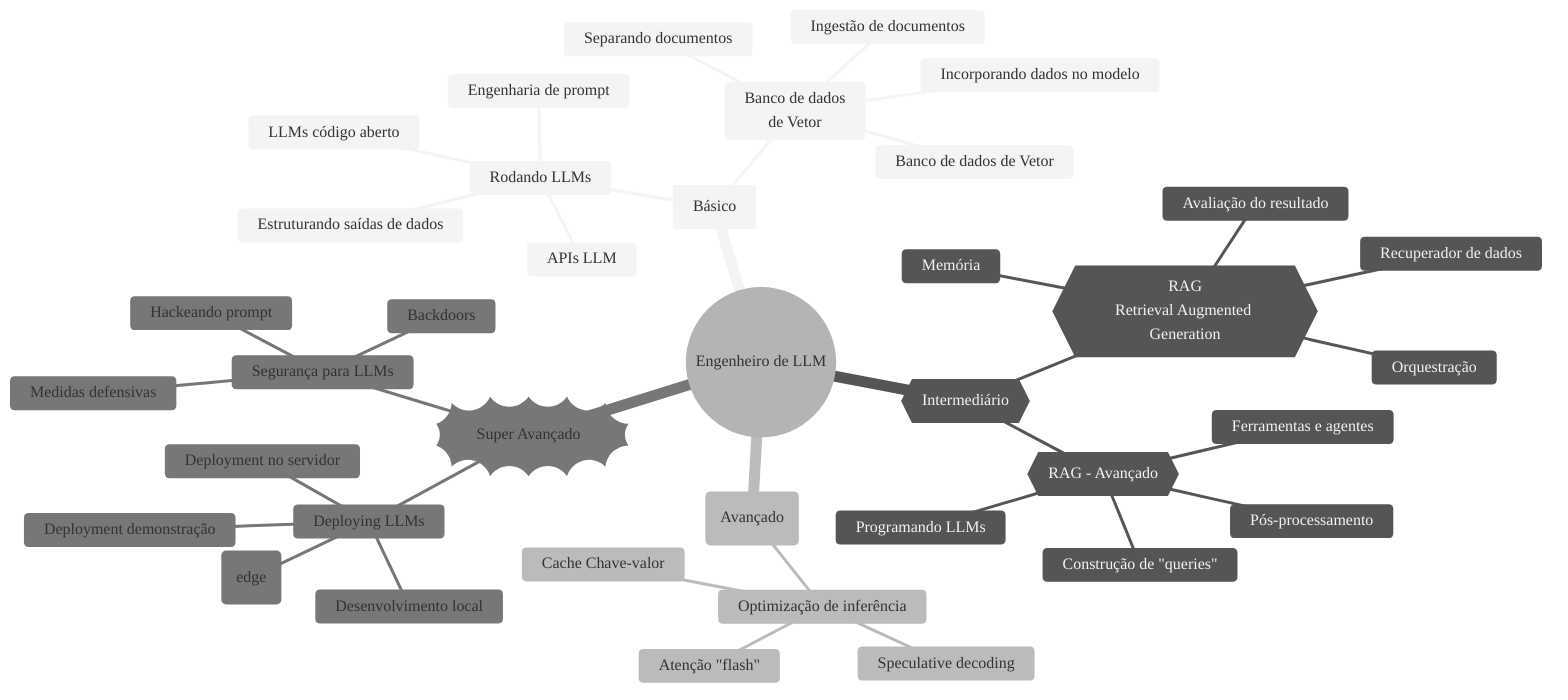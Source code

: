 %%{init: {
    'theme': 'neutral',
    'fontFamily' : 'verdana',
    'fontSize' : '10',
    'darkMode' : true,
    'arrowMarkerAbsolute': true
    
}}%%

%% https://mermaid.js.org/config/theming.html
%% default, neutral, dark, forest, base
%% fontFamily, "\"trebuchet ms\", verdana, arial, sans-serif;"
%% @paulorcf - 04.2024 - v1

mindmap
    root((Engenheiro de LLM))
        id[Básico]
        ::icon(fa fa-book)
        :::urgent large
            Rodando LLMs
                ::icon(fas fa-wrench)
                APIs LLM
                LLMs código aberto
                Engenharia de prompt
                Estruturando saídas de dados
            Banco de dados<br>de Vetor
                ::icon(fas fa-wrench)
                Ingestão de documentos
                Separando documentos
                Incorporando dados no modelo
                Banco de dados de Vetor
        id{{Intermediário}}
        ::icon(fa fa-book)
        :::urgent large
            {{"RAG<br>Retrieval Augmented Generation"}}
                ::icon(fas fa-wrench)
                Orquestração
                Recuperador de dados
                Memória
                Avaliação do resultado
            {{RAG - Avançado}}
                ::icon(fas fa-wrench)
                Construção de "queries"
                Ferramentas e agentes
                Pós-processamento
                Programando LLMs
        id(Avançado)
        ::icon(fa fa-book)
        :::urgent large
            Optimização de inferência
                ::icon(fas fa-wrench)
                Atenção "flash"
                Cache Chave-valor
                Speculative decoding
        id))Super Avançado))
        ::icon(fa fa-book)
        :::urgent large
            Deploying LLMs
                ::icon(fas fa-wrench)
                Desenvolvimento local
                Deployment demonstração
                Deployment no servidor
                Deployment na borda (edge)
            Segurança para LLMs
                ::icon(fas fa-wrench)
                Hackeando prompt
                Backdoors
                Medidas defensivas